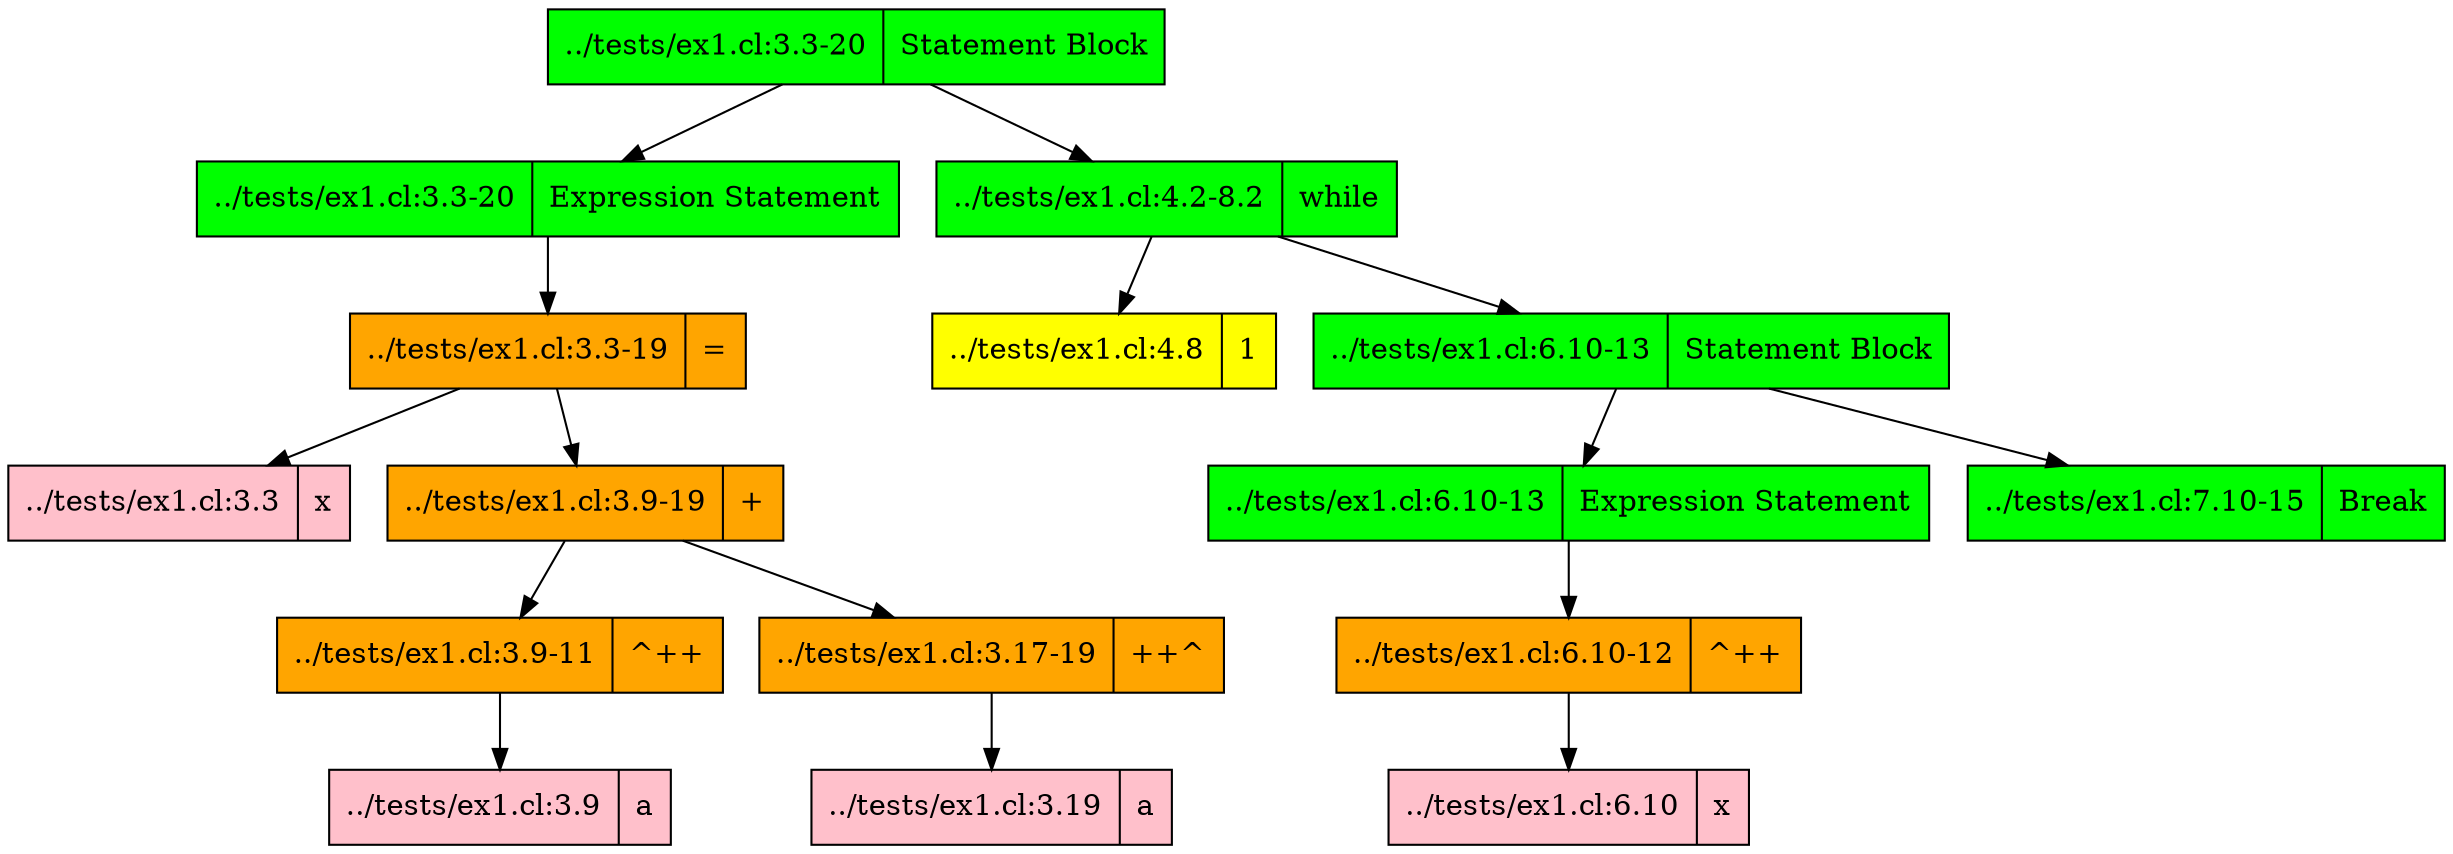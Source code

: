 digraph {
	node[shape=record, style=filled, fontcolor=black];
	node_0x7fec4c804300[fillcolor=green, label = "../tests/ex1.cl:3.3-20 | Statement Block"];
	node_0x7fec4c804300 -> node_0x7fec4c8042d0;
	node_0x7fec4c804300 -> node_0x7fec4c804530;
	node_0x7fec4c804530[fillcolor=green, label = "../tests/ex1.cl:4.2-8.2 | while"];
	node_0x7fec4c804530 -> node_0x7fec4c8043f0;
	node_0x7fec4c804530 -> node_0x7fec4c804490;
	node_0x7fec4c804490[fillcolor=green, label = "../tests/ex1.cl:6.10-13 | Statement Block"];
	node_0x7fec4c804490 -> node_0x7fec4c804460;
	node_0x7fec4c804490 -> node_0x7fec4c804500;
	node_0x7fec4c804500[fillcolor=green, label = "../tests/ex1.cl:7.10-15 | Break"];
	node_0x7fec4c804460[fillcolor=green, label = "../tests/ex1.cl:6.10-13 | Expression Statement"];
	node_0x7fec4c804460 -> node_0x7fec4c804420;
	node_0x7fec4c804420[fillcolor=orange, label = "../tests/ex1.cl:6.10-12 | ^++"];
	node_0x7fec4c804420 -> node_0x7fec4c804210;
	node_0x7fec4c804210[fillcolor=pink, label = "../tests/ex1.cl:6.10 | x"];
	node_0x7fec4c8043f0[fillcolor=yellow, label = "../tests/ex1.cl:4.8 | 1"];
	node_0x7fec4c8042d0[fillcolor=green, label = "../tests/ex1.cl:3.3-20 | Expression Statement"];
	node_0x7fec4c8042d0 -> node_0x7fec4c804290;
	node_0x7fec4c804290[fillcolor=orange, label = "../tests/ex1.cl:3.3-19 | ="];
	node_0x7fec4c804290 -> node_0x7fec4c804080;
	node_0x7fec4c804290 -> node_0x7fec4c804250;
	node_0x7fec4c804250[fillcolor=orange, label = "../tests/ex1.cl:3.9-19 | +"];
	node_0x7fec4c804250 -> node_0x7fec4c804130;
	node_0x7fec4c804250 -> node_0x7fec4c8041d0;
	node_0x7fec4c8041d0[fillcolor=orange, label = "../tests/ex1.cl:3.17-19 | ++^"];
	node_0x7fec4c8041d0 -> node_0x7fec4c804190;
	node_0x7fec4c804190[fillcolor=pink, label = "../tests/ex1.cl:3.19 | a"];
	node_0x7fec4c804130[fillcolor=orange, label = "../tests/ex1.cl:3.9-11 | ^++"];
	node_0x7fec4c804130 -> node_0x7fec4c8040e0;
	node_0x7fec4c8040e0[fillcolor=pink, label = "../tests/ex1.cl:3.9 | a"];
	node_0x7fec4c804080[fillcolor=pink, label = "../tests/ex1.cl:3.3 | x"];
}
